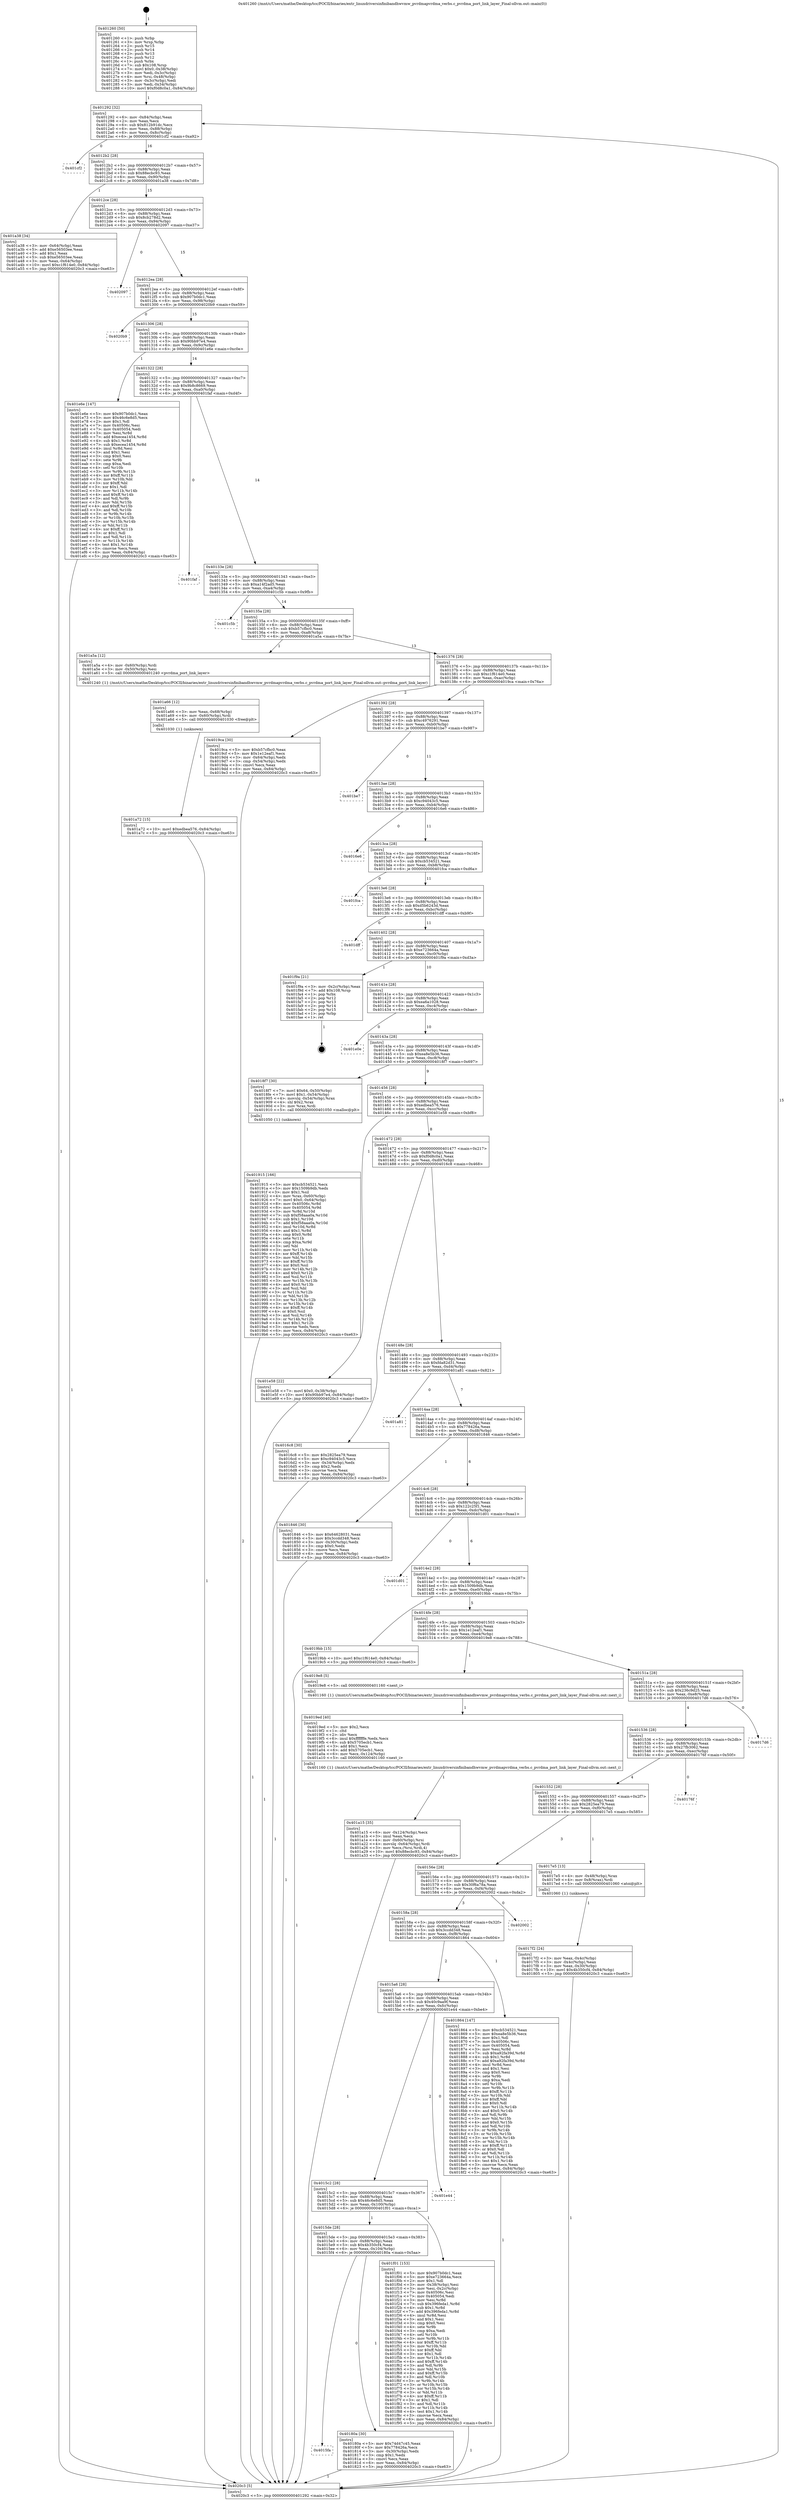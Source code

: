 digraph "0x401260" {
  label = "0x401260 (/mnt/c/Users/mathe/Desktop/tcc/POCII/binaries/extr_linuxdriversinfinibandhwvmw_pvrdmapvrdma_verbs.c_pvrdma_port_link_layer_Final-ollvm.out::main(0))"
  labelloc = "t"
  node[shape=record]

  Entry [label="",width=0.3,height=0.3,shape=circle,fillcolor=black,style=filled]
  "0x401292" [label="{
     0x401292 [32]\l
     | [instrs]\l
     &nbsp;&nbsp;0x401292 \<+6\>: mov -0x84(%rbp),%eax\l
     &nbsp;&nbsp;0x401298 \<+2\>: mov %eax,%ecx\l
     &nbsp;&nbsp;0x40129a \<+6\>: sub $0x812b91dc,%ecx\l
     &nbsp;&nbsp;0x4012a0 \<+6\>: mov %eax,-0x88(%rbp)\l
     &nbsp;&nbsp;0x4012a6 \<+6\>: mov %ecx,-0x8c(%rbp)\l
     &nbsp;&nbsp;0x4012ac \<+6\>: je 0000000000401cf2 \<main+0xa92\>\l
  }"]
  "0x401cf2" [label="{
     0x401cf2\l
  }", style=dashed]
  "0x4012b2" [label="{
     0x4012b2 [28]\l
     | [instrs]\l
     &nbsp;&nbsp;0x4012b2 \<+5\>: jmp 00000000004012b7 \<main+0x57\>\l
     &nbsp;&nbsp;0x4012b7 \<+6\>: mov -0x88(%rbp),%eax\l
     &nbsp;&nbsp;0x4012bd \<+5\>: sub $0x88ecbc93,%eax\l
     &nbsp;&nbsp;0x4012c2 \<+6\>: mov %eax,-0x90(%rbp)\l
     &nbsp;&nbsp;0x4012c8 \<+6\>: je 0000000000401a38 \<main+0x7d8\>\l
  }"]
  Exit [label="",width=0.3,height=0.3,shape=circle,fillcolor=black,style=filled,peripheries=2]
  "0x401a38" [label="{
     0x401a38 [34]\l
     | [instrs]\l
     &nbsp;&nbsp;0x401a38 \<+3\>: mov -0x64(%rbp),%eax\l
     &nbsp;&nbsp;0x401a3b \<+5\>: add $0xe56503ee,%eax\l
     &nbsp;&nbsp;0x401a40 \<+3\>: add $0x1,%eax\l
     &nbsp;&nbsp;0x401a43 \<+5\>: sub $0xe56503ee,%eax\l
     &nbsp;&nbsp;0x401a48 \<+3\>: mov %eax,-0x64(%rbp)\l
     &nbsp;&nbsp;0x401a4b \<+10\>: movl $0xc1f614e0,-0x84(%rbp)\l
     &nbsp;&nbsp;0x401a55 \<+5\>: jmp 00000000004020c3 \<main+0xe63\>\l
  }"]
  "0x4012ce" [label="{
     0x4012ce [28]\l
     | [instrs]\l
     &nbsp;&nbsp;0x4012ce \<+5\>: jmp 00000000004012d3 \<main+0x73\>\l
     &nbsp;&nbsp;0x4012d3 \<+6\>: mov -0x88(%rbp),%eax\l
     &nbsp;&nbsp;0x4012d9 \<+5\>: sub $0x8cb278d2,%eax\l
     &nbsp;&nbsp;0x4012de \<+6\>: mov %eax,-0x94(%rbp)\l
     &nbsp;&nbsp;0x4012e4 \<+6\>: je 0000000000402097 \<main+0xe37\>\l
  }"]
  "0x401a72" [label="{
     0x401a72 [15]\l
     | [instrs]\l
     &nbsp;&nbsp;0x401a72 \<+10\>: movl $0xedbea576,-0x84(%rbp)\l
     &nbsp;&nbsp;0x401a7c \<+5\>: jmp 00000000004020c3 \<main+0xe63\>\l
  }"]
  "0x402097" [label="{
     0x402097\l
  }", style=dashed]
  "0x4012ea" [label="{
     0x4012ea [28]\l
     | [instrs]\l
     &nbsp;&nbsp;0x4012ea \<+5\>: jmp 00000000004012ef \<main+0x8f\>\l
     &nbsp;&nbsp;0x4012ef \<+6\>: mov -0x88(%rbp),%eax\l
     &nbsp;&nbsp;0x4012f5 \<+5\>: sub $0x907b0dc1,%eax\l
     &nbsp;&nbsp;0x4012fa \<+6\>: mov %eax,-0x98(%rbp)\l
     &nbsp;&nbsp;0x401300 \<+6\>: je 00000000004020b9 \<main+0xe59\>\l
  }"]
  "0x401a66" [label="{
     0x401a66 [12]\l
     | [instrs]\l
     &nbsp;&nbsp;0x401a66 \<+3\>: mov %eax,-0x68(%rbp)\l
     &nbsp;&nbsp;0x401a69 \<+4\>: mov -0x60(%rbp),%rdi\l
     &nbsp;&nbsp;0x401a6d \<+5\>: call 0000000000401030 \<free@plt\>\l
     | [calls]\l
     &nbsp;&nbsp;0x401030 \{1\} (unknown)\l
  }"]
  "0x4020b9" [label="{
     0x4020b9\l
  }", style=dashed]
  "0x401306" [label="{
     0x401306 [28]\l
     | [instrs]\l
     &nbsp;&nbsp;0x401306 \<+5\>: jmp 000000000040130b \<main+0xab\>\l
     &nbsp;&nbsp;0x40130b \<+6\>: mov -0x88(%rbp),%eax\l
     &nbsp;&nbsp;0x401311 \<+5\>: sub $0x90bb97e4,%eax\l
     &nbsp;&nbsp;0x401316 \<+6\>: mov %eax,-0x9c(%rbp)\l
     &nbsp;&nbsp;0x40131c \<+6\>: je 0000000000401e6e \<main+0xc0e\>\l
  }"]
  "0x401a15" [label="{
     0x401a15 [35]\l
     | [instrs]\l
     &nbsp;&nbsp;0x401a15 \<+6\>: mov -0x124(%rbp),%ecx\l
     &nbsp;&nbsp;0x401a1b \<+3\>: imul %eax,%ecx\l
     &nbsp;&nbsp;0x401a1e \<+4\>: mov -0x60(%rbp),%rsi\l
     &nbsp;&nbsp;0x401a22 \<+4\>: movslq -0x64(%rbp),%rdi\l
     &nbsp;&nbsp;0x401a26 \<+3\>: mov %ecx,(%rsi,%rdi,4)\l
     &nbsp;&nbsp;0x401a29 \<+10\>: movl $0x88ecbc93,-0x84(%rbp)\l
     &nbsp;&nbsp;0x401a33 \<+5\>: jmp 00000000004020c3 \<main+0xe63\>\l
  }"]
  "0x401e6e" [label="{
     0x401e6e [147]\l
     | [instrs]\l
     &nbsp;&nbsp;0x401e6e \<+5\>: mov $0x907b0dc1,%eax\l
     &nbsp;&nbsp;0x401e73 \<+5\>: mov $0x46c6e8d5,%ecx\l
     &nbsp;&nbsp;0x401e78 \<+2\>: mov $0x1,%dl\l
     &nbsp;&nbsp;0x401e7a \<+7\>: mov 0x40506c,%esi\l
     &nbsp;&nbsp;0x401e81 \<+7\>: mov 0x405054,%edi\l
     &nbsp;&nbsp;0x401e88 \<+3\>: mov %esi,%r8d\l
     &nbsp;&nbsp;0x401e8b \<+7\>: add $0xecea1454,%r8d\l
     &nbsp;&nbsp;0x401e92 \<+4\>: sub $0x1,%r8d\l
     &nbsp;&nbsp;0x401e96 \<+7\>: sub $0xecea1454,%r8d\l
     &nbsp;&nbsp;0x401e9d \<+4\>: imul %r8d,%esi\l
     &nbsp;&nbsp;0x401ea1 \<+3\>: and $0x1,%esi\l
     &nbsp;&nbsp;0x401ea4 \<+3\>: cmp $0x0,%esi\l
     &nbsp;&nbsp;0x401ea7 \<+4\>: sete %r9b\l
     &nbsp;&nbsp;0x401eab \<+3\>: cmp $0xa,%edi\l
     &nbsp;&nbsp;0x401eae \<+4\>: setl %r10b\l
     &nbsp;&nbsp;0x401eb2 \<+3\>: mov %r9b,%r11b\l
     &nbsp;&nbsp;0x401eb5 \<+4\>: xor $0xff,%r11b\l
     &nbsp;&nbsp;0x401eb9 \<+3\>: mov %r10b,%bl\l
     &nbsp;&nbsp;0x401ebc \<+3\>: xor $0xff,%bl\l
     &nbsp;&nbsp;0x401ebf \<+3\>: xor $0x1,%dl\l
     &nbsp;&nbsp;0x401ec2 \<+3\>: mov %r11b,%r14b\l
     &nbsp;&nbsp;0x401ec5 \<+4\>: and $0xff,%r14b\l
     &nbsp;&nbsp;0x401ec9 \<+3\>: and %dl,%r9b\l
     &nbsp;&nbsp;0x401ecc \<+3\>: mov %bl,%r15b\l
     &nbsp;&nbsp;0x401ecf \<+4\>: and $0xff,%r15b\l
     &nbsp;&nbsp;0x401ed3 \<+3\>: and %dl,%r10b\l
     &nbsp;&nbsp;0x401ed6 \<+3\>: or %r9b,%r14b\l
     &nbsp;&nbsp;0x401ed9 \<+3\>: or %r10b,%r15b\l
     &nbsp;&nbsp;0x401edc \<+3\>: xor %r15b,%r14b\l
     &nbsp;&nbsp;0x401edf \<+3\>: or %bl,%r11b\l
     &nbsp;&nbsp;0x401ee2 \<+4\>: xor $0xff,%r11b\l
     &nbsp;&nbsp;0x401ee6 \<+3\>: or $0x1,%dl\l
     &nbsp;&nbsp;0x401ee9 \<+3\>: and %dl,%r11b\l
     &nbsp;&nbsp;0x401eec \<+3\>: or %r11b,%r14b\l
     &nbsp;&nbsp;0x401eef \<+4\>: test $0x1,%r14b\l
     &nbsp;&nbsp;0x401ef3 \<+3\>: cmovne %ecx,%eax\l
     &nbsp;&nbsp;0x401ef6 \<+6\>: mov %eax,-0x84(%rbp)\l
     &nbsp;&nbsp;0x401efc \<+5\>: jmp 00000000004020c3 \<main+0xe63\>\l
  }"]
  "0x401322" [label="{
     0x401322 [28]\l
     | [instrs]\l
     &nbsp;&nbsp;0x401322 \<+5\>: jmp 0000000000401327 \<main+0xc7\>\l
     &nbsp;&nbsp;0x401327 \<+6\>: mov -0x88(%rbp),%eax\l
     &nbsp;&nbsp;0x40132d \<+5\>: sub $0x9b8c8669,%eax\l
     &nbsp;&nbsp;0x401332 \<+6\>: mov %eax,-0xa0(%rbp)\l
     &nbsp;&nbsp;0x401338 \<+6\>: je 0000000000401faf \<main+0xd4f\>\l
  }"]
  "0x4019ed" [label="{
     0x4019ed [40]\l
     | [instrs]\l
     &nbsp;&nbsp;0x4019ed \<+5\>: mov $0x2,%ecx\l
     &nbsp;&nbsp;0x4019f2 \<+1\>: cltd\l
     &nbsp;&nbsp;0x4019f3 \<+2\>: idiv %ecx\l
     &nbsp;&nbsp;0x4019f5 \<+6\>: imul $0xfffffffe,%edx,%ecx\l
     &nbsp;&nbsp;0x4019fb \<+6\>: sub $0x5705ecb1,%ecx\l
     &nbsp;&nbsp;0x401a01 \<+3\>: add $0x1,%ecx\l
     &nbsp;&nbsp;0x401a04 \<+6\>: add $0x5705ecb1,%ecx\l
     &nbsp;&nbsp;0x401a0a \<+6\>: mov %ecx,-0x124(%rbp)\l
     &nbsp;&nbsp;0x401a10 \<+5\>: call 0000000000401160 \<next_i\>\l
     | [calls]\l
     &nbsp;&nbsp;0x401160 \{1\} (/mnt/c/Users/mathe/Desktop/tcc/POCII/binaries/extr_linuxdriversinfinibandhwvmw_pvrdmapvrdma_verbs.c_pvrdma_port_link_layer_Final-ollvm.out::next_i)\l
  }"]
  "0x401faf" [label="{
     0x401faf\l
  }", style=dashed]
  "0x40133e" [label="{
     0x40133e [28]\l
     | [instrs]\l
     &nbsp;&nbsp;0x40133e \<+5\>: jmp 0000000000401343 \<main+0xe3\>\l
     &nbsp;&nbsp;0x401343 \<+6\>: mov -0x88(%rbp),%eax\l
     &nbsp;&nbsp;0x401349 \<+5\>: sub $0xa14f2ad5,%eax\l
     &nbsp;&nbsp;0x40134e \<+6\>: mov %eax,-0xa4(%rbp)\l
     &nbsp;&nbsp;0x401354 \<+6\>: je 0000000000401c5b \<main+0x9fb\>\l
  }"]
  "0x401915" [label="{
     0x401915 [166]\l
     | [instrs]\l
     &nbsp;&nbsp;0x401915 \<+5\>: mov $0xcb534521,%ecx\l
     &nbsp;&nbsp;0x40191a \<+5\>: mov $0x1509b9db,%edx\l
     &nbsp;&nbsp;0x40191f \<+3\>: mov $0x1,%sil\l
     &nbsp;&nbsp;0x401922 \<+4\>: mov %rax,-0x60(%rbp)\l
     &nbsp;&nbsp;0x401926 \<+7\>: movl $0x0,-0x64(%rbp)\l
     &nbsp;&nbsp;0x40192d \<+8\>: mov 0x40506c,%r8d\l
     &nbsp;&nbsp;0x401935 \<+8\>: mov 0x405054,%r9d\l
     &nbsp;&nbsp;0x40193d \<+3\>: mov %r8d,%r10d\l
     &nbsp;&nbsp;0x401940 \<+7\>: sub $0xf58aaa0a,%r10d\l
     &nbsp;&nbsp;0x401947 \<+4\>: sub $0x1,%r10d\l
     &nbsp;&nbsp;0x40194b \<+7\>: add $0xf58aaa0a,%r10d\l
     &nbsp;&nbsp;0x401952 \<+4\>: imul %r10d,%r8d\l
     &nbsp;&nbsp;0x401956 \<+4\>: and $0x1,%r8d\l
     &nbsp;&nbsp;0x40195a \<+4\>: cmp $0x0,%r8d\l
     &nbsp;&nbsp;0x40195e \<+4\>: sete %r11b\l
     &nbsp;&nbsp;0x401962 \<+4\>: cmp $0xa,%r9d\l
     &nbsp;&nbsp;0x401966 \<+3\>: setl %bl\l
     &nbsp;&nbsp;0x401969 \<+3\>: mov %r11b,%r14b\l
     &nbsp;&nbsp;0x40196c \<+4\>: xor $0xff,%r14b\l
     &nbsp;&nbsp;0x401970 \<+3\>: mov %bl,%r15b\l
     &nbsp;&nbsp;0x401973 \<+4\>: xor $0xff,%r15b\l
     &nbsp;&nbsp;0x401977 \<+4\>: xor $0x0,%sil\l
     &nbsp;&nbsp;0x40197b \<+3\>: mov %r14b,%r12b\l
     &nbsp;&nbsp;0x40197e \<+4\>: and $0x0,%r12b\l
     &nbsp;&nbsp;0x401982 \<+3\>: and %sil,%r11b\l
     &nbsp;&nbsp;0x401985 \<+3\>: mov %r15b,%r13b\l
     &nbsp;&nbsp;0x401988 \<+4\>: and $0x0,%r13b\l
     &nbsp;&nbsp;0x40198c \<+3\>: and %sil,%bl\l
     &nbsp;&nbsp;0x40198f \<+3\>: or %r11b,%r12b\l
     &nbsp;&nbsp;0x401992 \<+3\>: or %bl,%r13b\l
     &nbsp;&nbsp;0x401995 \<+3\>: xor %r13b,%r12b\l
     &nbsp;&nbsp;0x401998 \<+3\>: or %r15b,%r14b\l
     &nbsp;&nbsp;0x40199b \<+4\>: xor $0xff,%r14b\l
     &nbsp;&nbsp;0x40199f \<+4\>: or $0x0,%sil\l
     &nbsp;&nbsp;0x4019a3 \<+3\>: and %sil,%r14b\l
     &nbsp;&nbsp;0x4019a6 \<+3\>: or %r14b,%r12b\l
     &nbsp;&nbsp;0x4019a9 \<+4\>: test $0x1,%r12b\l
     &nbsp;&nbsp;0x4019ad \<+3\>: cmovne %edx,%ecx\l
     &nbsp;&nbsp;0x4019b0 \<+6\>: mov %ecx,-0x84(%rbp)\l
     &nbsp;&nbsp;0x4019b6 \<+5\>: jmp 00000000004020c3 \<main+0xe63\>\l
  }"]
  "0x401c5b" [label="{
     0x401c5b\l
  }", style=dashed]
  "0x40135a" [label="{
     0x40135a [28]\l
     | [instrs]\l
     &nbsp;&nbsp;0x40135a \<+5\>: jmp 000000000040135f \<main+0xff\>\l
     &nbsp;&nbsp;0x40135f \<+6\>: mov -0x88(%rbp),%eax\l
     &nbsp;&nbsp;0x401365 \<+5\>: sub $0xb57cfbc0,%eax\l
     &nbsp;&nbsp;0x40136a \<+6\>: mov %eax,-0xa8(%rbp)\l
     &nbsp;&nbsp;0x401370 \<+6\>: je 0000000000401a5a \<main+0x7fa\>\l
  }"]
  "0x4015fa" [label="{
     0x4015fa\l
  }", style=dashed]
  "0x401a5a" [label="{
     0x401a5a [12]\l
     | [instrs]\l
     &nbsp;&nbsp;0x401a5a \<+4\>: mov -0x60(%rbp),%rdi\l
     &nbsp;&nbsp;0x401a5e \<+3\>: mov -0x50(%rbp),%esi\l
     &nbsp;&nbsp;0x401a61 \<+5\>: call 0000000000401240 \<pvrdma_port_link_layer\>\l
     | [calls]\l
     &nbsp;&nbsp;0x401240 \{1\} (/mnt/c/Users/mathe/Desktop/tcc/POCII/binaries/extr_linuxdriversinfinibandhwvmw_pvrdmapvrdma_verbs.c_pvrdma_port_link_layer_Final-ollvm.out::pvrdma_port_link_layer)\l
  }"]
  "0x401376" [label="{
     0x401376 [28]\l
     | [instrs]\l
     &nbsp;&nbsp;0x401376 \<+5\>: jmp 000000000040137b \<main+0x11b\>\l
     &nbsp;&nbsp;0x40137b \<+6\>: mov -0x88(%rbp),%eax\l
     &nbsp;&nbsp;0x401381 \<+5\>: sub $0xc1f614e0,%eax\l
     &nbsp;&nbsp;0x401386 \<+6\>: mov %eax,-0xac(%rbp)\l
     &nbsp;&nbsp;0x40138c \<+6\>: je 00000000004019ca \<main+0x76a\>\l
  }"]
  "0x40180a" [label="{
     0x40180a [30]\l
     | [instrs]\l
     &nbsp;&nbsp;0x40180a \<+5\>: mov $0x74d47c45,%eax\l
     &nbsp;&nbsp;0x40180f \<+5\>: mov $0x778426a,%ecx\l
     &nbsp;&nbsp;0x401814 \<+3\>: mov -0x30(%rbp),%edx\l
     &nbsp;&nbsp;0x401817 \<+3\>: cmp $0x1,%edx\l
     &nbsp;&nbsp;0x40181a \<+3\>: cmovl %ecx,%eax\l
     &nbsp;&nbsp;0x40181d \<+6\>: mov %eax,-0x84(%rbp)\l
     &nbsp;&nbsp;0x401823 \<+5\>: jmp 00000000004020c3 \<main+0xe63\>\l
  }"]
  "0x4019ca" [label="{
     0x4019ca [30]\l
     | [instrs]\l
     &nbsp;&nbsp;0x4019ca \<+5\>: mov $0xb57cfbc0,%eax\l
     &nbsp;&nbsp;0x4019cf \<+5\>: mov $0x1e12eaf1,%ecx\l
     &nbsp;&nbsp;0x4019d4 \<+3\>: mov -0x64(%rbp),%edx\l
     &nbsp;&nbsp;0x4019d7 \<+3\>: cmp -0x54(%rbp),%edx\l
     &nbsp;&nbsp;0x4019da \<+3\>: cmovl %ecx,%eax\l
     &nbsp;&nbsp;0x4019dd \<+6\>: mov %eax,-0x84(%rbp)\l
     &nbsp;&nbsp;0x4019e3 \<+5\>: jmp 00000000004020c3 \<main+0xe63\>\l
  }"]
  "0x401392" [label="{
     0x401392 [28]\l
     | [instrs]\l
     &nbsp;&nbsp;0x401392 \<+5\>: jmp 0000000000401397 \<main+0x137\>\l
     &nbsp;&nbsp;0x401397 \<+6\>: mov -0x88(%rbp),%eax\l
     &nbsp;&nbsp;0x40139d \<+5\>: sub $0xc4976291,%eax\l
     &nbsp;&nbsp;0x4013a2 \<+6\>: mov %eax,-0xb0(%rbp)\l
     &nbsp;&nbsp;0x4013a8 \<+6\>: je 0000000000401be7 \<main+0x987\>\l
  }"]
  "0x4015de" [label="{
     0x4015de [28]\l
     | [instrs]\l
     &nbsp;&nbsp;0x4015de \<+5\>: jmp 00000000004015e3 \<main+0x383\>\l
     &nbsp;&nbsp;0x4015e3 \<+6\>: mov -0x88(%rbp),%eax\l
     &nbsp;&nbsp;0x4015e9 \<+5\>: sub $0x4b350cf4,%eax\l
     &nbsp;&nbsp;0x4015ee \<+6\>: mov %eax,-0x104(%rbp)\l
     &nbsp;&nbsp;0x4015f4 \<+6\>: je 000000000040180a \<main+0x5aa\>\l
  }"]
  "0x401be7" [label="{
     0x401be7\l
  }", style=dashed]
  "0x4013ae" [label="{
     0x4013ae [28]\l
     | [instrs]\l
     &nbsp;&nbsp;0x4013ae \<+5\>: jmp 00000000004013b3 \<main+0x153\>\l
     &nbsp;&nbsp;0x4013b3 \<+6\>: mov -0x88(%rbp),%eax\l
     &nbsp;&nbsp;0x4013b9 \<+5\>: sub $0xc94043c5,%eax\l
     &nbsp;&nbsp;0x4013be \<+6\>: mov %eax,-0xb4(%rbp)\l
     &nbsp;&nbsp;0x4013c4 \<+6\>: je 00000000004016e6 \<main+0x486\>\l
  }"]
  "0x401f01" [label="{
     0x401f01 [153]\l
     | [instrs]\l
     &nbsp;&nbsp;0x401f01 \<+5\>: mov $0x907b0dc1,%eax\l
     &nbsp;&nbsp;0x401f06 \<+5\>: mov $0xe723664a,%ecx\l
     &nbsp;&nbsp;0x401f0b \<+2\>: mov $0x1,%dl\l
     &nbsp;&nbsp;0x401f0d \<+3\>: mov -0x38(%rbp),%esi\l
     &nbsp;&nbsp;0x401f10 \<+3\>: mov %esi,-0x2c(%rbp)\l
     &nbsp;&nbsp;0x401f13 \<+7\>: mov 0x40506c,%esi\l
     &nbsp;&nbsp;0x401f1a \<+7\>: mov 0x405054,%edi\l
     &nbsp;&nbsp;0x401f21 \<+3\>: mov %esi,%r8d\l
     &nbsp;&nbsp;0x401f24 \<+7\>: sub $0x396feda1,%r8d\l
     &nbsp;&nbsp;0x401f2b \<+4\>: sub $0x1,%r8d\l
     &nbsp;&nbsp;0x401f2f \<+7\>: add $0x396feda1,%r8d\l
     &nbsp;&nbsp;0x401f36 \<+4\>: imul %r8d,%esi\l
     &nbsp;&nbsp;0x401f3a \<+3\>: and $0x1,%esi\l
     &nbsp;&nbsp;0x401f3d \<+3\>: cmp $0x0,%esi\l
     &nbsp;&nbsp;0x401f40 \<+4\>: sete %r9b\l
     &nbsp;&nbsp;0x401f44 \<+3\>: cmp $0xa,%edi\l
     &nbsp;&nbsp;0x401f47 \<+4\>: setl %r10b\l
     &nbsp;&nbsp;0x401f4b \<+3\>: mov %r9b,%r11b\l
     &nbsp;&nbsp;0x401f4e \<+4\>: xor $0xff,%r11b\l
     &nbsp;&nbsp;0x401f52 \<+3\>: mov %r10b,%bl\l
     &nbsp;&nbsp;0x401f55 \<+3\>: xor $0xff,%bl\l
     &nbsp;&nbsp;0x401f58 \<+3\>: xor $0x1,%dl\l
     &nbsp;&nbsp;0x401f5b \<+3\>: mov %r11b,%r14b\l
     &nbsp;&nbsp;0x401f5e \<+4\>: and $0xff,%r14b\l
     &nbsp;&nbsp;0x401f62 \<+3\>: and %dl,%r9b\l
     &nbsp;&nbsp;0x401f65 \<+3\>: mov %bl,%r15b\l
     &nbsp;&nbsp;0x401f68 \<+4\>: and $0xff,%r15b\l
     &nbsp;&nbsp;0x401f6c \<+3\>: and %dl,%r10b\l
     &nbsp;&nbsp;0x401f6f \<+3\>: or %r9b,%r14b\l
     &nbsp;&nbsp;0x401f72 \<+3\>: or %r10b,%r15b\l
     &nbsp;&nbsp;0x401f75 \<+3\>: xor %r15b,%r14b\l
     &nbsp;&nbsp;0x401f78 \<+3\>: or %bl,%r11b\l
     &nbsp;&nbsp;0x401f7b \<+4\>: xor $0xff,%r11b\l
     &nbsp;&nbsp;0x401f7f \<+3\>: or $0x1,%dl\l
     &nbsp;&nbsp;0x401f82 \<+3\>: and %dl,%r11b\l
     &nbsp;&nbsp;0x401f85 \<+3\>: or %r11b,%r14b\l
     &nbsp;&nbsp;0x401f88 \<+4\>: test $0x1,%r14b\l
     &nbsp;&nbsp;0x401f8c \<+3\>: cmovne %ecx,%eax\l
     &nbsp;&nbsp;0x401f8f \<+6\>: mov %eax,-0x84(%rbp)\l
     &nbsp;&nbsp;0x401f95 \<+5\>: jmp 00000000004020c3 \<main+0xe63\>\l
  }"]
  "0x4016e6" [label="{
     0x4016e6\l
  }", style=dashed]
  "0x4013ca" [label="{
     0x4013ca [28]\l
     | [instrs]\l
     &nbsp;&nbsp;0x4013ca \<+5\>: jmp 00000000004013cf \<main+0x16f\>\l
     &nbsp;&nbsp;0x4013cf \<+6\>: mov -0x88(%rbp),%eax\l
     &nbsp;&nbsp;0x4013d5 \<+5\>: sub $0xcb534521,%eax\l
     &nbsp;&nbsp;0x4013da \<+6\>: mov %eax,-0xb8(%rbp)\l
     &nbsp;&nbsp;0x4013e0 \<+6\>: je 0000000000401fca \<main+0xd6a\>\l
  }"]
  "0x4015c2" [label="{
     0x4015c2 [28]\l
     | [instrs]\l
     &nbsp;&nbsp;0x4015c2 \<+5\>: jmp 00000000004015c7 \<main+0x367\>\l
     &nbsp;&nbsp;0x4015c7 \<+6\>: mov -0x88(%rbp),%eax\l
     &nbsp;&nbsp;0x4015cd \<+5\>: sub $0x46c6e8d5,%eax\l
     &nbsp;&nbsp;0x4015d2 \<+6\>: mov %eax,-0x100(%rbp)\l
     &nbsp;&nbsp;0x4015d8 \<+6\>: je 0000000000401f01 \<main+0xca1\>\l
  }"]
  "0x401fca" [label="{
     0x401fca\l
  }", style=dashed]
  "0x4013e6" [label="{
     0x4013e6 [28]\l
     | [instrs]\l
     &nbsp;&nbsp;0x4013e6 \<+5\>: jmp 00000000004013eb \<main+0x18b\>\l
     &nbsp;&nbsp;0x4013eb \<+6\>: mov -0x88(%rbp),%eax\l
     &nbsp;&nbsp;0x4013f1 \<+5\>: sub $0xd5b6243d,%eax\l
     &nbsp;&nbsp;0x4013f6 \<+6\>: mov %eax,-0xbc(%rbp)\l
     &nbsp;&nbsp;0x4013fc \<+6\>: je 0000000000401dff \<main+0xb9f\>\l
  }"]
  "0x401e44" [label="{
     0x401e44\l
  }", style=dashed]
  "0x401dff" [label="{
     0x401dff\l
  }", style=dashed]
  "0x401402" [label="{
     0x401402 [28]\l
     | [instrs]\l
     &nbsp;&nbsp;0x401402 \<+5\>: jmp 0000000000401407 \<main+0x1a7\>\l
     &nbsp;&nbsp;0x401407 \<+6\>: mov -0x88(%rbp),%eax\l
     &nbsp;&nbsp;0x40140d \<+5\>: sub $0xe723664a,%eax\l
     &nbsp;&nbsp;0x401412 \<+6\>: mov %eax,-0xc0(%rbp)\l
     &nbsp;&nbsp;0x401418 \<+6\>: je 0000000000401f9a \<main+0xd3a\>\l
  }"]
  "0x4015a6" [label="{
     0x4015a6 [28]\l
     | [instrs]\l
     &nbsp;&nbsp;0x4015a6 \<+5\>: jmp 00000000004015ab \<main+0x34b\>\l
     &nbsp;&nbsp;0x4015ab \<+6\>: mov -0x88(%rbp),%eax\l
     &nbsp;&nbsp;0x4015b1 \<+5\>: sub $0x40c9aa9f,%eax\l
     &nbsp;&nbsp;0x4015b6 \<+6\>: mov %eax,-0xfc(%rbp)\l
     &nbsp;&nbsp;0x4015bc \<+6\>: je 0000000000401e44 \<main+0xbe4\>\l
  }"]
  "0x401f9a" [label="{
     0x401f9a [21]\l
     | [instrs]\l
     &nbsp;&nbsp;0x401f9a \<+3\>: mov -0x2c(%rbp),%eax\l
     &nbsp;&nbsp;0x401f9d \<+7\>: add $0x108,%rsp\l
     &nbsp;&nbsp;0x401fa4 \<+1\>: pop %rbx\l
     &nbsp;&nbsp;0x401fa5 \<+2\>: pop %r12\l
     &nbsp;&nbsp;0x401fa7 \<+2\>: pop %r13\l
     &nbsp;&nbsp;0x401fa9 \<+2\>: pop %r14\l
     &nbsp;&nbsp;0x401fab \<+2\>: pop %r15\l
     &nbsp;&nbsp;0x401fad \<+1\>: pop %rbp\l
     &nbsp;&nbsp;0x401fae \<+1\>: ret\l
  }"]
  "0x40141e" [label="{
     0x40141e [28]\l
     | [instrs]\l
     &nbsp;&nbsp;0x40141e \<+5\>: jmp 0000000000401423 \<main+0x1c3\>\l
     &nbsp;&nbsp;0x401423 \<+6\>: mov -0x88(%rbp),%eax\l
     &nbsp;&nbsp;0x401429 \<+5\>: sub $0xea6a1028,%eax\l
     &nbsp;&nbsp;0x40142e \<+6\>: mov %eax,-0xc4(%rbp)\l
     &nbsp;&nbsp;0x401434 \<+6\>: je 0000000000401e0e \<main+0xbae\>\l
  }"]
  "0x401864" [label="{
     0x401864 [147]\l
     | [instrs]\l
     &nbsp;&nbsp;0x401864 \<+5\>: mov $0xcb534521,%eax\l
     &nbsp;&nbsp;0x401869 \<+5\>: mov $0xea8e5b36,%ecx\l
     &nbsp;&nbsp;0x40186e \<+2\>: mov $0x1,%dl\l
     &nbsp;&nbsp;0x401870 \<+7\>: mov 0x40506c,%esi\l
     &nbsp;&nbsp;0x401877 \<+7\>: mov 0x405054,%edi\l
     &nbsp;&nbsp;0x40187e \<+3\>: mov %esi,%r8d\l
     &nbsp;&nbsp;0x401881 \<+7\>: sub $0xa92fa39d,%r8d\l
     &nbsp;&nbsp;0x401888 \<+4\>: sub $0x1,%r8d\l
     &nbsp;&nbsp;0x40188c \<+7\>: add $0xa92fa39d,%r8d\l
     &nbsp;&nbsp;0x401893 \<+4\>: imul %r8d,%esi\l
     &nbsp;&nbsp;0x401897 \<+3\>: and $0x1,%esi\l
     &nbsp;&nbsp;0x40189a \<+3\>: cmp $0x0,%esi\l
     &nbsp;&nbsp;0x40189d \<+4\>: sete %r9b\l
     &nbsp;&nbsp;0x4018a1 \<+3\>: cmp $0xa,%edi\l
     &nbsp;&nbsp;0x4018a4 \<+4\>: setl %r10b\l
     &nbsp;&nbsp;0x4018a8 \<+3\>: mov %r9b,%r11b\l
     &nbsp;&nbsp;0x4018ab \<+4\>: xor $0xff,%r11b\l
     &nbsp;&nbsp;0x4018af \<+3\>: mov %r10b,%bl\l
     &nbsp;&nbsp;0x4018b2 \<+3\>: xor $0xff,%bl\l
     &nbsp;&nbsp;0x4018b5 \<+3\>: xor $0x0,%dl\l
     &nbsp;&nbsp;0x4018b8 \<+3\>: mov %r11b,%r14b\l
     &nbsp;&nbsp;0x4018bb \<+4\>: and $0x0,%r14b\l
     &nbsp;&nbsp;0x4018bf \<+3\>: and %dl,%r9b\l
     &nbsp;&nbsp;0x4018c2 \<+3\>: mov %bl,%r15b\l
     &nbsp;&nbsp;0x4018c5 \<+4\>: and $0x0,%r15b\l
     &nbsp;&nbsp;0x4018c9 \<+3\>: and %dl,%r10b\l
     &nbsp;&nbsp;0x4018cc \<+3\>: or %r9b,%r14b\l
     &nbsp;&nbsp;0x4018cf \<+3\>: or %r10b,%r15b\l
     &nbsp;&nbsp;0x4018d2 \<+3\>: xor %r15b,%r14b\l
     &nbsp;&nbsp;0x4018d5 \<+3\>: or %bl,%r11b\l
     &nbsp;&nbsp;0x4018d8 \<+4\>: xor $0xff,%r11b\l
     &nbsp;&nbsp;0x4018dc \<+3\>: or $0x0,%dl\l
     &nbsp;&nbsp;0x4018df \<+3\>: and %dl,%r11b\l
     &nbsp;&nbsp;0x4018e2 \<+3\>: or %r11b,%r14b\l
     &nbsp;&nbsp;0x4018e5 \<+4\>: test $0x1,%r14b\l
     &nbsp;&nbsp;0x4018e9 \<+3\>: cmovne %ecx,%eax\l
     &nbsp;&nbsp;0x4018ec \<+6\>: mov %eax,-0x84(%rbp)\l
     &nbsp;&nbsp;0x4018f2 \<+5\>: jmp 00000000004020c3 \<main+0xe63\>\l
  }"]
  "0x401e0e" [label="{
     0x401e0e\l
  }", style=dashed]
  "0x40143a" [label="{
     0x40143a [28]\l
     | [instrs]\l
     &nbsp;&nbsp;0x40143a \<+5\>: jmp 000000000040143f \<main+0x1df\>\l
     &nbsp;&nbsp;0x40143f \<+6\>: mov -0x88(%rbp),%eax\l
     &nbsp;&nbsp;0x401445 \<+5\>: sub $0xea8e5b36,%eax\l
     &nbsp;&nbsp;0x40144a \<+6\>: mov %eax,-0xc8(%rbp)\l
     &nbsp;&nbsp;0x401450 \<+6\>: je 00000000004018f7 \<main+0x697\>\l
  }"]
  "0x40158a" [label="{
     0x40158a [28]\l
     | [instrs]\l
     &nbsp;&nbsp;0x40158a \<+5\>: jmp 000000000040158f \<main+0x32f\>\l
     &nbsp;&nbsp;0x40158f \<+6\>: mov -0x88(%rbp),%eax\l
     &nbsp;&nbsp;0x401595 \<+5\>: sub $0x3ccdd348,%eax\l
     &nbsp;&nbsp;0x40159a \<+6\>: mov %eax,-0xf8(%rbp)\l
     &nbsp;&nbsp;0x4015a0 \<+6\>: je 0000000000401864 \<main+0x604\>\l
  }"]
  "0x4018f7" [label="{
     0x4018f7 [30]\l
     | [instrs]\l
     &nbsp;&nbsp;0x4018f7 \<+7\>: movl $0x64,-0x50(%rbp)\l
     &nbsp;&nbsp;0x4018fe \<+7\>: movl $0x1,-0x54(%rbp)\l
     &nbsp;&nbsp;0x401905 \<+4\>: movslq -0x54(%rbp),%rax\l
     &nbsp;&nbsp;0x401909 \<+4\>: shl $0x2,%rax\l
     &nbsp;&nbsp;0x40190d \<+3\>: mov %rax,%rdi\l
     &nbsp;&nbsp;0x401910 \<+5\>: call 0000000000401050 \<malloc@plt\>\l
     | [calls]\l
     &nbsp;&nbsp;0x401050 \{1\} (unknown)\l
  }"]
  "0x401456" [label="{
     0x401456 [28]\l
     | [instrs]\l
     &nbsp;&nbsp;0x401456 \<+5\>: jmp 000000000040145b \<main+0x1fb\>\l
     &nbsp;&nbsp;0x40145b \<+6\>: mov -0x88(%rbp),%eax\l
     &nbsp;&nbsp;0x401461 \<+5\>: sub $0xedbea576,%eax\l
     &nbsp;&nbsp;0x401466 \<+6\>: mov %eax,-0xcc(%rbp)\l
     &nbsp;&nbsp;0x40146c \<+6\>: je 0000000000401e58 \<main+0xbf8\>\l
  }"]
  "0x402002" [label="{
     0x402002\l
  }", style=dashed]
  "0x401e58" [label="{
     0x401e58 [22]\l
     | [instrs]\l
     &nbsp;&nbsp;0x401e58 \<+7\>: movl $0x0,-0x38(%rbp)\l
     &nbsp;&nbsp;0x401e5f \<+10\>: movl $0x90bb97e4,-0x84(%rbp)\l
     &nbsp;&nbsp;0x401e69 \<+5\>: jmp 00000000004020c3 \<main+0xe63\>\l
  }"]
  "0x401472" [label="{
     0x401472 [28]\l
     | [instrs]\l
     &nbsp;&nbsp;0x401472 \<+5\>: jmp 0000000000401477 \<main+0x217\>\l
     &nbsp;&nbsp;0x401477 \<+6\>: mov -0x88(%rbp),%eax\l
     &nbsp;&nbsp;0x40147d \<+5\>: sub $0xf0d8c0a1,%eax\l
     &nbsp;&nbsp;0x401482 \<+6\>: mov %eax,-0xd0(%rbp)\l
     &nbsp;&nbsp;0x401488 \<+6\>: je 00000000004016c8 \<main+0x468\>\l
  }"]
  "0x4017f2" [label="{
     0x4017f2 [24]\l
     | [instrs]\l
     &nbsp;&nbsp;0x4017f2 \<+3\>: mov %eax,-0x4c(%rbp)\l
     &nbsp;&nbsp;0x4017f5 \<+3\>: mov -0x4c(%rbp),%eax\l
     &nbsp;&nbsp;0x4017f8 \<+3\>: mov %eax,-0x30(%rbp)\l
     &nbsp;&nbsp;0x4017fb \<+10\>: movl $0x4b350cf4,-0x84(%rbp)\l
     &nbsp;&nbsp;0x401805 \<+5\>: jmp 00000000004020c3 \<main+0xe63\>\l
  }"]
  "0x4016c8" [label="{
     0x4016c8 [30]\l
     | [instrs]\l
     &nbsp;&nbsp;0x4016c8 \<+5\>: mov $0x2825ea79,%eax\l
     &nbsp;&nbsp;0x4016cd \<+5\>: mov $0xc94043c5,%ecx\l
     &nbsp;&nbsp;0x4016d2 \<+3\>: mov -0x34(%rbp),%edx\l
     &nbsp;&nbsp;0x4016d5 \<+3\>: cmp $0x2,%edx\l
     &nbsp;&nbsp;0x4016d8 \<+3\>: cmovne %ecx,%eax\l
     &nbsp;&nbsp;0x4016db \<+6\>: mov %eax,-0x84(%rbp)\l
     &nbsp;&nbsp;0x4016e1 \<+5\>: jmp 00000000004020c3 \<main+0xe63\>\l
  }"]
  "0x40148e" [label="{
     0x40148e [28]\l
     | [instrs]\l
     &nbsp;&nbsp;0x40148e \<+5\>: jmp 0000000000401493 \<main+0x233\>\l
     &nbsp;&nbsp;0x401493 \<+6\>: mov -0x88(%rbp),%eax\l
     &nbsp;&nbsp;0x401499 \<+5\>: sub $0xfda82d31,%eax\l
     &nbsp;&nbsp;0x40149e \<+6\>: mov %eax,-0xd4(%rbp)\l
     &nbsp;&nbsp;0x4014a4 \<+6\>: je 0000000000401a81 \<main+0x821\>\l
  }"]
  "0x4020c3" [label="{
     0x4020c3 [5]\l
     | [instrs]\l
     &nbsp;&nbsp;0x4020c3 \<+5\>: jmp 0000000000401292 \<main+0x32\>\l
  }"]
  "0x401260" [label="{
     0x401260 [50]\l
     | [instrs]\l
     &nbsp;&nbsp;0x401260 \<+1\>: push %rbp\l
     &nbsp;&nbsp;0x401261 \<+3\>: mov %rsp,%rbp\l
     &nbsp;&nbsp;0x401264 \<+2\>: push %r15\l
     &nbsp;&nbsp;0x401266 \<+2\>: push %r14\l
     &nbsp;&nbsp;0x401268 \<+2\>: push %r13\l
     &nbsp;&nbsp;0x40126a \<+2\>: push %r12\l
     &nbsp;&nbsp;0x40126c \<+1\>: push %rbx\l
     &nbsp;&nbsp;0x40126d \<+7\>: sub $0x108,%rsp\l
     &nbsp;&nbsp;0x401274 \<+7\>: movl $0x0,-0x38(%rbp)\l
     &nbsp;&nbsp;0x40127b \<+3\>: mov %edi,-0x3c(%rbp)\l
     &nbsp;&nbsp;0x40127e \<+4\>: mov %rsi,-0x48(%rbp)\l
     &nbsp;&nbsp;0x401282 \<+3\>: mov -0x3c(%rbp),%edi\l
     &nbsp;&nbsp;0x401285 \<+3\>: mov %edi,-0x34(%rbp)\l
     &nbsp;&nbsp;0x401288 \<+10\>: movl $0xf0d8c0a1,-0x84(%rbp)\l
  }"]
  "0x40156e" [label="{
     0x40156e [28]\l
     | [instrs]\l
     &nbsp;&nbsp;0x40156e \<+5\>: jmp 0000000000401573 \<main+0x313\>\l
     &nbsp;&nbsp;0x401573 \<+6\>: mov -0x88(%rbp),%eax\l
     &nbsp;&nbsp;0x401579 \<+5\>: sub $0x30f6a78a,%eax\l
     &nbsp;&nbsp;0x40157e \<+6\>: mov %eax,-0xf4(%rbp)\l
     &nbsp;&nbsp;0x401584 \<+6\>: je 0000000000402002 \<main+0xda2\>\l
  }"]
  "0x401a81" [label="{
     0x401a81\l
  }", style=dashed]
  "0x4014aa" [label="{
     0x4014aa [28]\l
     | [instrs]\l
     &nbsp;&nbsp;0x4014aa \<+5\>: jmp 00000000004014af \<main+0x24f\>\l
     &nbsp;&nbsp;0x4014af \<+6\>: mov -0x88(%rbp),%eax\l
     &nbsp;&nbsp;0x4014b5 \<+5\>: sub $0x778426a,%eax\l
     &nbsp;&nbsp;0x4014ba \<+6\>: mov %eax,-0xd8(%rbp)\l
     &nbsp;&nbsp;0x4014c0 \<+6\>: je 0000000000401846 \<main+0x5e6\>\l
  }"]
  "0x4017e5" [label="{
     0x4017e5 [13]\l
     | [instrs]\l
     &nbsp;&nbsp;0x4017e5 \<+4\>: mov -0x48(%rbp),%rax\l
     &nbsp;&nbsp;0x4017e9 \<+4\>: mov 0x8(%rax),%rdi\l
     &nbsp;&nbsp;0x4017ed \<+5\>: call 0000000000401060 \<atoi@plt\>\l
     | [calls]\l
     &nbsp;&nbsp;0x401060 \{1\} (unknown)\l
  }"]
  "0x401846" [label="{
     0x401846 [30]\l
     | [instrs]\l
     &nbsp;&nbsp;0x401846 \<+5\>: mov $0x64628031,%eax\l
     &nbsp;&nbsp;0x40184b \<+5\>: mov $0x3ccdd348,%ecx\l
     &nbsp;&nbsp;0x401850 \<+3\>: mov -0x30(%rbp),%edx\l
     &nbsp;&nbsp;0x401853 \<+3\>: cmp $0x0,%edx\l
     &nbsp;&nbsp;0x401856 \<+3\>: cmove %ecx,%eax\l
     &nbsp;&nbsp;0x401859 \<+6\>: mov %eax,-0x84(%rbp)\l
     &nbsp;&nbsp;0x40185f \<+5\>: jmp 00000000004020c3 \<main+0xe63\>\l
  }"]
  "0x4014c6" [label="{
     0x4014c6 [28]\l
     | [instrs]\l
     &nbsp;&nbsp;0x4014c6 \<+5\>: jmp 00000000004014cb \<main+0x26b\>\l
     &nbsp;&nbsp;0x4014cb \<+6\>: mov -0x88(%rbp),%eax\l
     &nbsp;&nbsp;0x4014d1 \<+5\>: sub $0x122c25f1,%eax\l
     &nbsp;&nbsp;0x4014d6 \<+6\>: mov %eax,-0xdc(%rbp)\l
     &nbsp;&nbsp;0x4014dc \<+6\>: je 0000000000401d01 \<main+0xaa1\>\l
  }"]
  "0x401552" [label="{
     0x401552 [28]\l
     | [instrs]\l
     &nbsp;&nbsp;0x401552 \<+5\>: jmp 0000000000401557 \<main+0x2f7\>\l
     &nbsp;&nbsp;0x401557 \<+6\>: mov -0x88(%rbp),%eax\l
     &nbsp;&nbsp;0x40155d \<+5\>: sub $0x2825ea79,%eax\l
     &nbsp;&nbsp;0x401562 \<+6\>: mov %eax,-0xf0(%rbp)\l
     &nbsp;&nbsp;0x401568 \<+6\>: je 00000000004017e5 \<main+0x585\>\l
  }"]
  "0x401d01" [label="{
     0x401d01\l
  }", style=dashed]
  "0x4014e2" [label="{
     0x4014e2 [28]\l
     | [instrs]\l
     &nbsp;&nbsp;0x4014e2 \<+5\>: jmp 00000000004014e7 \<main+0x287\>\l
     &nbsp;&nbsp;0x4014e7 \<+6\>: mov -0x88(%rbp),%eax\l
     &nbsp;&nbsp;0x4014ed \<+5\>: sub $0x1509b9db,%eax\l
     &nbsp;&nbsp;0x4014f2 \<+6\>: mov %eax,-0xe0(%rbp)\l
     &nbsp;&nbsp;0x4014f8 \<+6\>: je 00000000004019bb \<main+0x75b\>\l
  }"]
  "0x40176f" [label="{
     0x40176f\l
  }", style=dashed]
  "0x4019bb" [label="{
     0x4019bb [15]\l
     | [instrs]\l
     &nbsp;&nbsp;0x4019bb \<+10\>: movl $0xc1f614e0,-0x84(%rbp)\l
     &nbsp;&nbsp;0x4019c5 \<+5\>: jmp 00000000004020c3 \<main+0xe63\>\l
  }"]
  "0x4014fe" [label="{
     0x4014fe [28]\l
     | [instrs]\l
     &nbsp;&nbsp;0x4014fe \<+5\>: jmp 0000000000401503 \<main+0x2a3\>\l
     &nbsp;&nbsp;0x401503 \<+6\>: mov -0x88(%rbp),%eax\l
     &nbsp;&nbsp;0x401509 \<+5\>: sub $0x1e12eaf1,%eax\l
     &nbsp;&nbsp;0x40150e \<+6\>: mov %eax,-0xe4(%rbp)\l
     &nbsp;&nbsp;0x401514 \<+6\>: je 00000000004019e8 \<main+0x788\>\l
  }"]
  "0x401536" [label="{
     0x401536 [28]\l
     | [instrs]\l
     &nbsp;&nbsp;0x401536 \<+5\>: jmp 000000000040153b \<main+0x2db\>\l
     &nbsp;&nbsp;0x40153b \<+6\>: mov -0x88(%rbp),%eax\l
     &nbsp;&nbsp;0x401541 \<+5\>: sub $0x27fb3062,%eax\l
     &nbsp;&nbsp;0x401546 \<+6\>: mov %eax,-0xec(%rbp)\l
     &nbsp;&nbsp;0x40154c \<+6\>: je 000000000040176f \<main+0x50f\>\l
  }"]
  "0x4019e8" [label="{
     0x4019e8 [5]\l
     | [instrs]\l
     &nbsp;&nbsp;0x4019e8 \<+5\>: call 0000000000401160 \<next_i\>\l
     | [calls]\l
     &nbsp;&nbsp;0x401160 \{1\} (/mnt/c/Users/mathe/Desktop/tcc/POCII/binaries/extr_linuxdriversinfinibandhwvmw_pvrdmapvrdma_verbs.c_pvrdma_port_link_layer_Final-ollvm.out::next_i)\l
  }"]
  "0x40151a" [label="{
     0x40151a [28]\l
     | [instrs]\l
     &nbsp;&nbsp;0x40151a \<+5\>: jmp 000000000040151f \<main+0x2bf\>\l
     &nbsp;&nbsp;0x40151f \<+6\>: mov -0x88(%rbp),%eax\l
     &nbsp;&nbsp;0x401525 \<+5\>: sub $0x236c9d25,%eax\l
     &nbsp;&nbsp;0x40152a \<+6\>: mov %eax,-0xe8(%rbp)\l
     &nbsp;&nbsp;0x401530 \<+6\>: je 00000000004017d6 \<main+0x576\>\l
  }"]
  "0x4017d6" [label="{
     0x4017d6\l
  }", style=dashed]
  Entry -> "0x401260" [label=" 1"]
  "0x401292" -> "0x401cf2" [label=" 0"]
  "0x401292" -> "0x4012b2" [label=" 16"]
  "0x401f9a" -> Exit [label=" 1"]
  "0x4012b2" -> "0x401a38" [label=" 1"]
  "0x4012b2" -> "0x4012ce" [label=" 15"]
  "0x401f01" -> "0x4020c3" [label=" 1"]
  "0x4012ce" -> "0x402097" [label=" 0"]
  "0x4012ce" -> "0x4012ea" [label=" 15"]
  "0x401e6e" -> "0x4020c3" [label=" 1"]
  "0x4012ea" -> "0x4020b9" [label=" 0"]
  "0x4012ea" -> "0x401306" [label=" 15"]
  "0x401e58" -> "0x4020c3" [label=" 1"]
  "0x401306" -> "0x401e6e" [label=" 1"]
  "0x401306" -> "0x401322" [label=" 14"]
  "0x401a72" -> "0x4020c3" [label=" 1"]
  "0x401322" -> "0x401faf" [label=" 0"]
  "0x401322" -> "0x40133e" [label=" 14"]
  "0x401a66" -> "0x401a72" [label=" 1"]
  "0x40133e" -> "0x401c5b" [label=" 0"]
  "0x40133e" -> "0x40135a" [label=" 14"]
  "0x401a5a" -> "0x401a66" [label=" 1"]
  "0x40135a" -> "0x401a5a" [label=" 1"]
  "0x40135a" -> "0x401376" [label=" 13"]
  "0x401a38" -> "0x4020c3" [label=" 1"]
  "0x401376" -> "0x4019ca" [label=" 2"]
  "0x401376" -> "0x401392" [label=" 11"]
  "0x401a15" -> "0x4020c3" [label=" 1"]
  "0x401392" -> "0x401be7" [label=" 0"]
  "0x401392" -> "0x4013ae" [label=" 11"]
  "0x4019e8" -> "0x4019ed" [label=" 1"]
  "0x4013ae" -> "0x4016e6" [label=" 0"]
  "0x4013ae" -> "0x4013ca" [label=" 11"]
  "0x4019ca" -> "0x4020c3" [label=" 2"]
  "0x4013ca" -> "0x401fca" [label=" 0"]
  "0x4013ca" -> "0x4013e6" [label=" 11"]
  "0x401915" -> "0x4020c3" [label=" 1"]
  "0x4013e6" -> "0x401dff" [label=" 0"]
  "0x4013e6" -> "0x401402" [label=" 11"]
  "0x4018f7" -> "0x401915" [label=" 1"]
  "0x401402" -> "0x401f9a" [label=" 1"]
  "0x401402" -> "0x40141e" [label=" 10"]
  "0x401846" -> "0x4020c3" [label=" 1"]
  "0x40141e" -> "0x401e0e" [label=" 0"]
  "0x40141e" -> "0x40143a" [label=" 10"]
  "0x40180a" -> "0x4020c3" [label=" 1"]
  "0x40143a" -> "0x4018f7" [label=" 1"]
  "0x40143a" -> "0x401456" [label=" 9"]
  "0x4015de" -> "0x40180a" [label=" 1"]
  "0x401456" -> "0x401e58" [label=" 1"]
  "0x401456" -> "0x401472" [label=" 8"]
  "0x4019ed" -> "0x401a15" [label=" 1"]
  "0x401472" -> "0x4016c8" [label=" 1"]
  "0x401472" -> "0x40148e" [label=" 7"]
  "0x4016c8" -> "0x4020c3" [label=" 1"]
  "0x401260" -> "0x401292" [label=" 1"]
  "0x4020c3" -> "0x401292" [label=" 15"]
  "0x4015c2" -> "0x401f01" [label=" 1"]
  "0x40148e" -> "0x401a81" [label=" 0"]
  "0x40148e" -> "0x4014aa" [label=" 7"]
  "0x4019bb" -> "0x4020c3" [label=" 1"]
  "0x4014aa" -> "0x401846" [label=" 1"]
  "0x4014aa" -> "0x4014c6" [label=" 6"]
  "0x4015a6" -> "0x4015c2" [label=" 2"]
  "0x4014c6" -> "0x401d01" [label=" 0"]
  "0x4014c6" -> "0x4014e2" [label=" 6"]
  "0x401864" -> "0x4020c3" [label=" 1"]
  "0x4014e2" -> "0x4019bb" [label=" 1"]
  "0x4014e2" -> "0x4014fe" [label=" 5"]
  "0x40158a" -> "0x4015a6" [label=" 2"]
  "0x4014fe" -> "0x4019e8" [label=" 1"]
  "0x4014fe" -> "0x40151a" [label=" 4"]
  "0x4015de" -> "0x4015fa" [label=" 0"]
  "0x40151a" -> "0x4017d6" [label=" 0"]
  "0x40151a" -> "0x401536" [label=" 4"]
  "0x40158a" -> "0x401864" [label=" 1"]
  "0x401536" -> "0x40176f" [label=" 0"]
  "0x401536" -> "0x401552" [label=" 4"]
  "0x4015a6" -> "0x401e44" [label=" 0"]
  "0x401552" -> "0x4017e5" [label=" 1"]
  "0x401552" -> "0x40156e" [label=" 3"]
  "0x4017e5" -> "0x4017f2" [label=" 1"]
  "0x4017f2" -> "0x4020c3" [label=" 1"]
  "0x4015c2" -> "0x4015de" [label=" 1"]
  "0x40156e" -> "0x402002" [label=" 0"]
  "0x40156e" -> "0x40158a" [label=" 3"]
}
